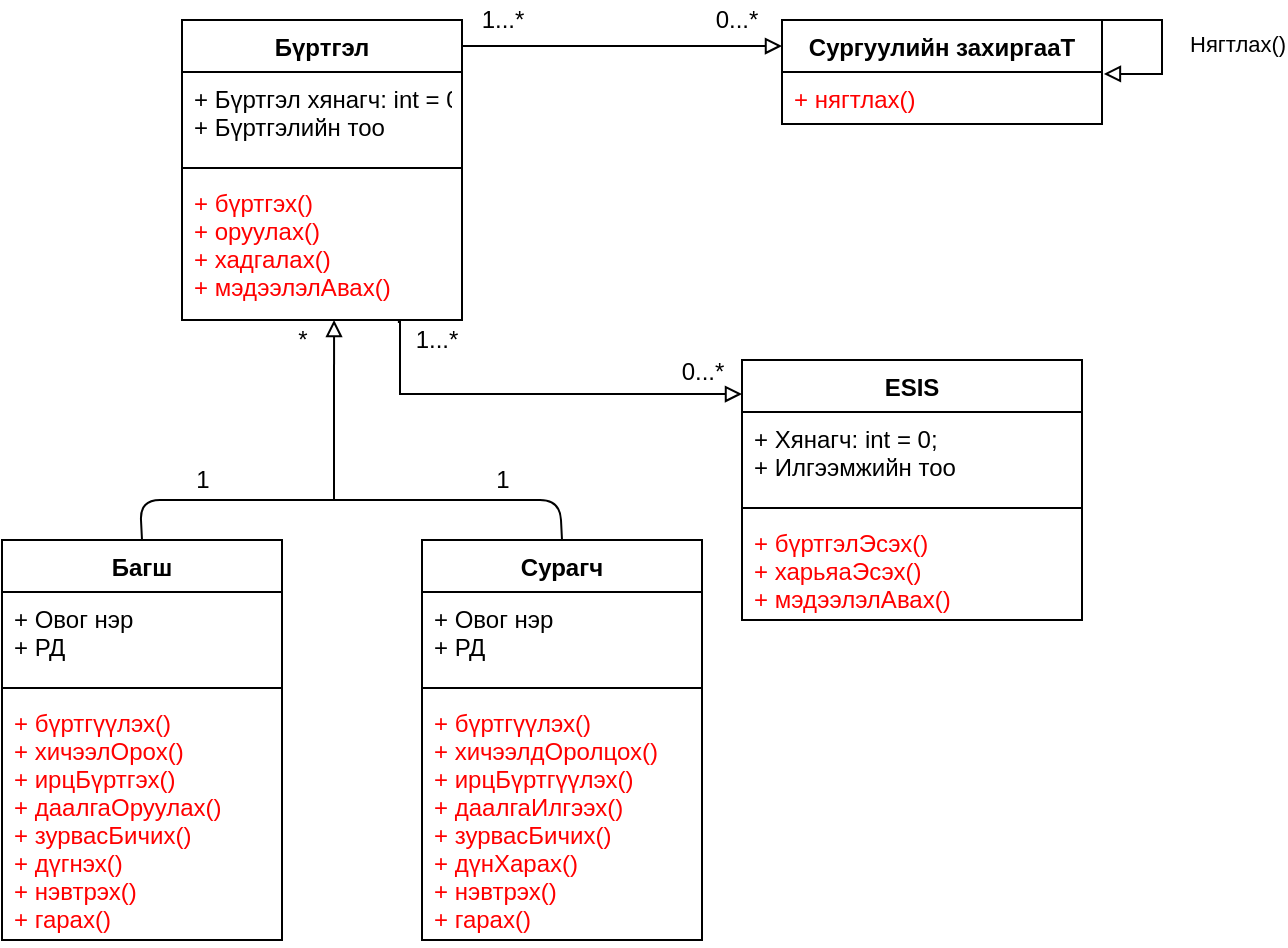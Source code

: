<mxfile version="14.5.1" type="device"><diagram id="C5RBs43oDa-KdzZeNtuy" name="Page-1"><mxGraphModel dx="852" dy="494" grid="1" gridSize="10" guides="1" tooltips="1" connect="1" arrows="1" fold="1" page="1" pageScale="1" pageWidth="827" pageHeight="1169" math="0" shadow="0"><root><mxCell id="WIyWlLk6GJQsqaUBKTNV-0"/><mxCell id="WIyWlLk6GJQsqaUBKTNV-1" parent="WIyWlLk6GJQsqaUBKTNV-0"/><mxCell id="gH5yfFp5skAsahWd1Mv3-15" style="edgeStyle=orthogonalEdgeStyle;rounded=0;orthogonalLoop=1;jettySize=auto;html=1;exitX=0.006;exitY=0.154;exitDx=0;exitDy=0;entryX=0.771;entryY=1.014;entryDx=0;entryDy=0;startArrow=block;startFill=0;endArrow=none;endFill=0;exitPerimeter=0;entryPerimeter=0;" parent="WIyWlLk6GJQsqaUBKTNV-1" target="navzY6Ls8UX9G8QsmqLt-3" edge="1"><mxGeometry relative="1" as="geometry"><Array as="points"><mxPoint x="329" y="277"/><mxPoint x="329" y="241"/></Array><mxPoint x="500.0" y="277.004" as="sourcePoint"/><mxPoint x="329.04" y="245" as="targetPoint"/></mxGeometry></mxCell><mxCell id="gH5yfFp5skAsahWd1Mv3-24" value="" style="endArrow=block;html=1;entryX=0.543;entryY=1;entryDx=0;entryDy=0;entryPerimeter=0;endFill=0;" parent="WIyWlLk6GJQsqaUBKTNV-1" target="navzY6Ls8UX9G8QsmqLt-3" edge="1"><mxGeometry width="50" height="50" relative="1" as="geometry"><mxPoint x="296" y="330" as="sourcePoint"/><mxPoint x="296.04" y="262.002" as="targetPoint"/></mxGeometry></mxCell><mxCell id="navzY6Ls8UX9G8QsmqLt-0" value="Бүртгэл" style="swimlane;fontStyle=1;align=center;verticalAlign=top;childLayout=stackLayout;horizontal=1;startSize=26;horizontalStack=0;resizeParent=1;resizeParentMax=0;resizeLast=0;collapsible=1;marginBottom=0;" vertex="1" parent="WIyWlLk6GJQsqaUBKTNV-1"><mxGeometry x="220" y="90" width="140" height="150" as="geometry"/></mxCell><mxCell id="navzY6Ls8UX9G8QsmqLt-1" value="+ Бүртгэл хянагч: int = 0&#10;+ Бүртгэлийн тоо" style="text;strokeColor=none;fillColor=none;align=left;verticalAlign=top;spacingLeft=4;spacingRight=4;overflow=hidden;rotatable=0;points=[[0,0.5],[1,0.5]];portConstraint=eastwest;" vertex="1" parent="navzY6Ls8UX9G8QsmqLt-0"><mxGeometry y="26" width="140" height="44" as="geometry"/></mxCell><mxCell id="navzY6Ls8UX9G8QsmqLt-2" value="" style="line;strokeWidth=1;fillColor=none;align=left;verticalAlign=middle;spacingTop=-1;spacingLeft=3;spacingRight=3;rotatable=0;labelPosition=right;points=[];portConstraint=eastwest;" vertex="1" parent="navzY6Ls8UX9G8QsmqLt-0"><mxGeometry y="70" width="140" height="8" as="geometry"/></mxCell><mxCell id="navzY6Ls8UX9G8QsmqLt-3" value="+ бүртгэх()&#10;+ оруулах()&#10;+ хадгалах()&#10;+ мэдээлэлАвах()" style="text;strokeColor=none;fillColor=none;align=left;verticalAlign=top;spacingLeft=4;spacingRight=4;overflow=hidden;rotatable=0;points=[[0,0.5],[1,0.5]];portConstraint=eastwest;fontColor=#FF0000;" vertex="1" parent="navzY6Ls8UX9G8QsmqLt-0"><mxGeometry y="78" width="140" height="72" as="geometry"/></mxCell><mxCell id="navzY6Ls8UX9G8QsmqLt-4" value="Багш" style="swimlane;fontStyle=1;align=center;verticalAlign=top;childLayout=stackLayout;horizontal=1;startSize=26;horizontalStack=0;resizeParent=1;resizeParentMax=0;resizeLast=0;collapsible=1;marginBottom=0;" vertex="1" parent="WIyWlLk6GJQsqaUBKTNV-1"><mxGeometry x="130" y="350" width="140" height="200" as="geometry"/></mxCell><mxCell id="navzY6Ls8UX9G8QsmqLt-5" value="+ Овог нэр&#10;+ РД" style="text;strokeColor=none;fillColor=none;align=left;verticalAlign=top;spacingLeft=4;spacingRight=4;overflow=hidden;rotatable=0;points=[[0,0.5],[1,0.5]];portConstraint=eastwest;" vertex="1" parent="navzY6Ls8UX9G8QsmqLt-4"><mxGeometry y="26" width="140" height="44" as="geometry"/></mxCell><mxCell id="navzY6Ls8UX9G8QsmqLt-6" value="" style="line;strokeWidth=1;fillColor=none;align=left;verticalAlign=middle;spacingTop=-1;spacingLeft=3;spacingRight=3;rotatable=0;labelPosition=right;points=[];portConstraint=eastwest;" vertex="1" parent="navzY6Ls8UX9G8QsmqLt-4"><mxGeometry y="70" width="140" height="8" as="geometry"/></mxCell><mxCell id="navzY6Ls8UX9G8QsmqLt-7" value="+ бүртгүүлэх()&#10;+ хичээлОрох()&#10;+ ирцБүртгэх()&#10;+ даалгаОруулах()&#10;+ зурвасБичих()&#10;+ дүгнэх()&#10;+ нэвтрэх()&#10;+ гарах()" style="text;strokeColor=none;fillColor=none;align=left;verticalAlign=top;spacingLeft=4;spacingRight=4;overflow=hidden;rotatable=0;points=[[0,0.5],[1,0.5]];portConstraint=eastwest;fontColor=#FF0000;" vertex="1" parent="navzY6Ls8UX9G8QsmqLt-4"><mxGeometry y="78" width="140" height="122" as="geometry"/></mxCell><mxCell id="navzY6Ls8UX9G8QsmqLt-8" value="Сурагч" style="swimlane;fontStyle=1;align=center;verticalAlign=top;childLayout=stackLayout;horizontal=1;startSize=26;horizontalStack=0;resizeParent=1;resizeParentMax=0;resizeLast=0;collapsible=1;marginBottom=0;" vertex="1" parent="WIyWlLk6GJQsqaUBKTNV-1"><mxGeometry x="340" y="350" width="140" height="200" as="geometry"/></mxCell><mxCell id="navzY6Ls8UX9G8QsmqLt-9" value="+ Овог нэр&#10;+ РД" style="text;strokeColor=none;fillColor=none;align=left;verticalAlign=top;spacingLeft=4;spacingRight=4;overflow=hidden;rotatable=0;points=[[0,0.5],[1,0.5]];portConstraint=eastwest;" vertex="1" parent="navzY6Ls8UX9G8QsmqLt-8"><mxGeometry y="26" width="140" height="44" as="geometry"/></mxCell><mxCell id="navzY6Ls8UX9G8QsmqLt-10" value="" style="line;strokeWidth=1;fillColor=none;align=left;verticalAlign=middle;spacingTop=-1;spacingLeft=3;spacingRight=3;rotatable=0;labelPosition=right;points=[];portConstraint=eastwest;" vertex="1" parent="navzY6Ls8UX9G8QsmqLt-8"><mxGeometry y="70" width="140" height="8" as="geometry"/></mxCell><mxCell id="navzY6Ls8UX9G8QsmqLt-11" value="+ бүртгүүлэх()&#10;+ хичээлдОролцох()&#10;+ ирцБүртгүүлэх()&#10;+ даалгаИлгээх()&#10;+ зурвасБичих()&#10;+ дүнХарах()&#10;+ нэвтрэх()&#10;+ гарах()" style="text;strokeColor=none;fillColor=none;align=left;verticalAlign=top;spacingLeft=4;spacingRight=4;overflow=hidden;rotatable=0;points=[[0,0.5],[1,0.5]];portConstraint=eastwest;fontColor=#FF0000;" vertex="1" parent="navzY6Ls8UX9G8QsmqLt-8"><mxGeometry y="78" width="140" height="122" as="geometry"/></mxCell><mxCell id="gH5yfFp5skAsahWd1Mv3-23" value="" style="endArrow=none;html=1;exitX=0.5;exitY=0;exitDx=0;exitDy=0;entryX=0.5;entryY=0;entryDx=0;entryDy=0;" parent="WIyWlLk6GJQsqaUBKTNV-1" source="navzY6Ls8UX9G8QsmqLt-4" target="navzY6Ls8UX9G8QsmqLt-8" edge="1"><mxGeometry width="50" height="50" relative="1" as="geometry"><mxPoint x="199" y="350" as="sourcePoint"/><mxPoint x="414" y="350" as="targetPoint"/><Array as="points"><mxPoint x="199" y="330"/><mxPoint x="409" y="330"/></Array></mxGeometry></mxCell><mxCell id="navzY6Ls8UX9G8QsmqLt-12" value="Сургуулийн захиргааТ" style="swimlane;fontStyle=1;align=center;verticalAlign=top;childLayout=stackLayout;horizontal=1;startSize=26;horizontalStack=0;resizeParent=1;resizeParentMax=0;resizeLast=0;collapsible=1;marginBottom=0;" vertex="1" parent="WIyWlLk6GJQsqaUBKTNV-1"><mxGeometry x="520" y="90" width="160" height="52" as="geometry"/></mxCell><mxCell id="navzY6Ls8UX9G8QsmqLt-15" value="+ нягтлах()" style="text;strokeColor=none;fillColor=none;align=left;verticalAlign=top;spacingLeft=4;spacingRight=4;overflow=hidden;rotatable=0;points=[[0,0.5],[1,0.5]];portConstraint=eastwest;fontColor=#FF0000;" vertex="1" parent="navzY6Ls8UX9G8QsmqLt-12"><mxGeometry y="26" width="160" height="26" as="geometry"/></mxCell><mxCell id="gH5yfFp5skAsahWd1Mv3-6" value="Нягтлах()" style="edgeStyle=orthogonalEdgeStyle;html=1;align=left;spacingLeft=2;endArrow=block;rounded=0;endFill=0;exitX=1;exitY=0;exitDx=0;exitDy=0;entryX=1.006;entryY=0.038;entryDx=0;entryDy=0;entryPerimeter=0;" parent="navzY6Ls8UX9G8QsmqLt-12" target="navzY6Ls8UX9G8QsmqLt-15" edge="1" source="navzY6Ls8UX9G8QsmqLt-12"><mxGeometry x="-0.018" y="10" relative="1" as="geometry"><mxPoint x="140" y="-10" as="sourcePoint"/><Array as="points"><mxPoint x="190"/><mxPoint x="190" y="27"/></Array><mxPoint x="160" y="180" as="targetPoint"/><mxPoint as="offset"/></mxGeometry></mxCell><mxCell id="navzY6Ls8UX9G8QsmqLt-17" value="" style="endArrow=block;html=1;fontColor=#FF0000;exitX=1;exitY=0.087;exitDx=0;exitDy=0;exitPerimeter=0;entryX=0;entryY=0.25;entryDx=0;entryDy=0;endFill=0;" edge="1" parent="WIyWlLk6GJQsqaUBKTNV-1" source="navzY6Ls8UX9G8QsmqLt-0" target="navzY6Ls8UX9G8QsmqLt-12"><mxGeometry width="50" height="50" relative="1" as="geometry"><mxPoint x="390" y="290" as="sourcePoint"/><mxPoint x="440" y="240" as="targetPoint"/></mxGeometry></mxCell><mxCell id="navzY6Ls8UX9G8QsmqLt-18" value="&lt;font color=&quot;#000000&quot;&gt;1&lt;/font&gt;" style="text;html=1;align=center;verticalAlign=middle;resizable=0;points=[];autosize=1;fontColor=#FF0000;" vertex="1" parent="WIyWlLk6GJQsqaUBKTNV-1"><mxGeometry x="220" y="310" width="20" height="20" as="geometry"/></mxCell><mxCell id="navzY6Ls8UX9G8QsmqLt-19" value="&lt;font color=&quot;#000000&quot;&gt;1&lt;/font&gt;" style="text;html=1;align=center;verticalAlign=middle;resizable=0;points=[];autosize=1;fontColor=#FF0000;" vertex="1" parent="WIyWlLk6GJQsqaUBKTNV-1"><mxGeometry x="370" y="310" width="20" height="20" as="geometry"/></mxCell><mxCell id="navzY6Ls8UX9G8QsmqLt-20" value="&lt;font color=&quot;#000000&quot;&gt;*&lt;/font&gt;" style="text;html=1;align=center;verticalAlign=middle;resizable=0;points=[];autosize=1;fontColor=#FF0000;" vertex="1" parent="WIyWlLk6GJQsqaUBKTNV-1"><mxGeometry x="270" y="240" width="20" height="20" as="geometry"/></mxCell><mxCell id="navzY6Ls8UX9G8QsmqLt-21" value="&lt;font color=&quot;#000000&quot;&gt;1...*&lt;/font&gt;" style="text;html=1;align=center;verticalAlign=middle;resizable=0;points=[];autosize=1;fontColor=#FF0000;" vertex="1" parent="WIyWlLk6GJQsqaUBKTNV-1"><mxGeometry x="327" y="240" width="40" height="20" as="geometry"/></mxCell><mxCell id="navzY6Ls8UX9G8QsmqLt-22" value="ESIS" style="swimlane;fontStyle=1;align=center;verticalAlign=top;childLayout=stackLayout;horizontal=1;startSize=26;horizontalStack=0;resizeParent=1;resizeParentMax=0;resizeLast=0;collapsible=1;marginBottom=0;" vertex="1" parent="WIyWlLk6GJQsqaUBKTNV-1"><mxGeometry x="500" y="260" width="170" height="130" as="geometry"/></mxCell><mxCell id="navzY6Ls8UX9G8QsmqLt-23" value="+ Хянагч: int = 0;&#10;+ Илгээмжийн тоо " style="text;strokeColor=none;fillColor=none;align=left;verticalAlign=top;spacingLeft=4;spacingRight=4;overflow=hidden;rotatable=0;points=[[0,0.5],[1,0.5]];portConstraint=eastwest;" vertex="1" parent="navzY6Ls8UX9G8QsmqLt-22"><mxGeometry y="26" width="170" height="44" as="geometry"/></mxCell><mxCell id="navzY6Ls8UX9G8QsmqLt-24" value="" style="line;strokeWidth=1;fillColor=none;align=left;verticalAlign=middle;spacingTop=-1;spacingLeft=3;spacingRight=3;rotatable=0;labelPosition=right;points=[];portConstraint=eastwest;" vertex="1" parent="navzY6Ls8UX9G8QsmqLt-22"><mxGeometry y="70" width="170" height="8" as="geometry"/></mxCell><mxCell id="navzY6Ls8UX9G8QsmqLt-25" value="+ бүртгэлЭсэх()&#10;+ харьяаЭсэх()&#10;+ мэдээлэлАвах()" style="text;strokeColor=none;fillColor=none;align=left;verticalAlign=top;spacingLeft=4;spacingRight=4;overflow=hidden;rotatable=0;points=[[0,0.5],[1,0.5]];portConstraint=eastwest;fontColor=#FF0000;" vertex="1" parent="navzY6Ls8UX9G8QsmqLt-22"><mxGeometry y="78" width="170" height="52" as="geometry"/></mxCell><mxCell id="navzY6Ls8UX9G8QsmqLt-26" value="&lt;font color=&quot;#000000&quot;&gt;0...*&lt;/font&gt;" style="text;html=1;align=center;verticalAlign=middle;resizable=0;points=[];autosize=1;fontColor=#FF0000;" vertex="1" parent="WIyWlLk6GJQsqaUBKTNV-1"><mxGeometry x="460" y="256" width="40" height="20" as="geometry"/></mxCell><mxCell id="navzY6Ls8UX9G8QsmqLt-27" value="&lt;font color=&quot;#000000&quot;&gt;1...*&lt;/font&gt;" style="text;html=1;align=center;verticalAlign=middle;resizable=0;points=[];autosize=1;fontColor=#FF0000;" vertex="1" parent="WIyWlLk6GJQsqaUBKTNV-1"><mxGeometry x="360" y="80" width="40" height="20" as="geometry"/></mxCell><mxCell id="navzY6Ls8UX9G8QsmqLt-28" value="&lt;font color=&quot;#000000&quot;&gt;0...*&lt;/font&gt;" style="text;html=1;align=center;verticalAlign=middle;resizable=0;points=[];autosize=1;fontColor=#FF0000;" vertex="1" parent="WIyWlLk6GJQsqaUBKTNV-1"><mxGeometry x="477" y="80" width="40" height="20" as="geometry"/></mxCell></root></mxGraphModel></diagram></mxfile>